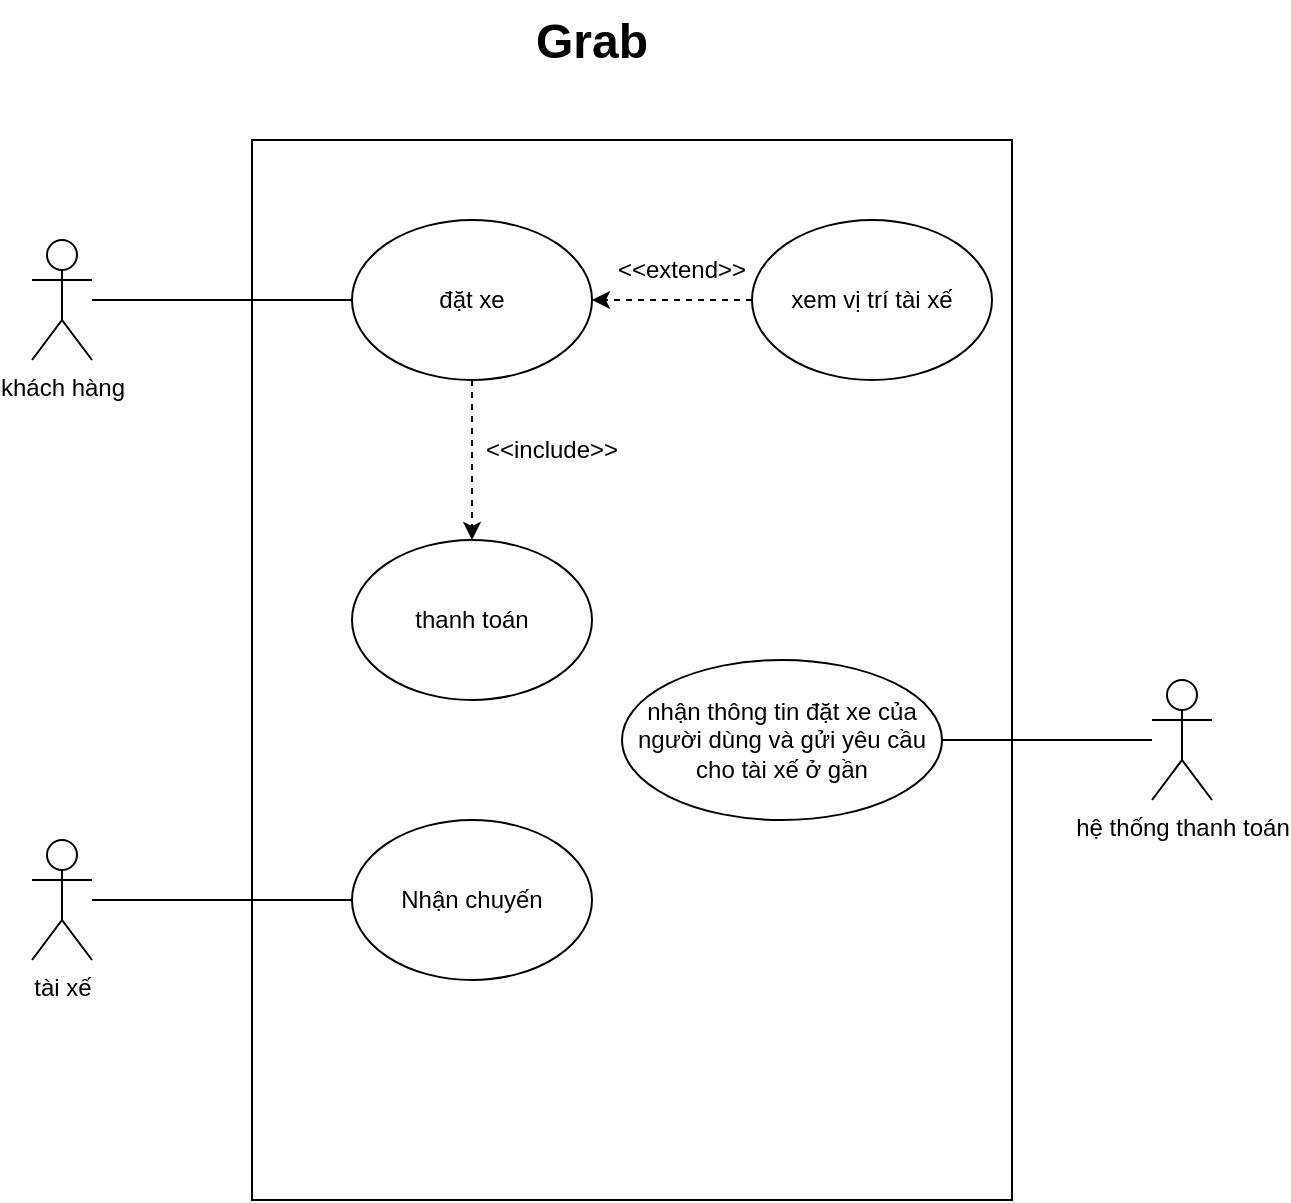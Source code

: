 <mxfile version="28.2.8">
  <diagram name="Page-1" id="i4q4rQ7qKlnmohWg2s38">
    <mxGraphModel dx="1216" dy="905" grid="1" gridSize="10" guides="1" tooltips="1" connect="1" arrows="1" fold="1" page="1" pageScale="1" pageWidth="850" pageHeight="1100" math="0" shadow="0">
      <root>
        <mxCell id="0" />
        <mxCell id="1" parent="0" />
        <mxCell id="Wa7wuxHiSN3S0TaXRSGe-1" value="" style="rounded=0;whiteSpace=wrap;html=1;" vertex="1" parent="1">
          <mxGeometry x="240" y="90" width="380" height="530" as="geometry" />
        </mxCell>
        <mxCell id="Wa7wuxHiSN3S0TaXRSGe-2" style="edgeStyle=orthogonalEdgeStyle;rounded=0;orthogonalLoop=1;jettySize=auto;html=1;entryX=0;entryY=0.5;entryDx=0;entryDy=0;endArrow=none;endFill=0;" edge="1" parent="1" source="Wa7wuxHiSN3S0TaXRSGe-3" target="Wa7wuxHiSN3S0TaXRSGe-9">
          <mxGeometry relative="1" as="geometry" />
        </mxCell>
        <mxCell id="Wa7wuxHiSN3S0TaXRSGe-3" value="khách hàng" style="shape=umlActor;verticalLabelPosition=bottom;verticalAlign=top;html=1;outlineConnect=0;" vertex="1" parent="1">
          <mxGeometry x="130" y="140" width="30" height="60" as="geometry" />
        </mxCell>
        <mxCell id="Wa7wuxHiSN3S0TaXRSGe-20" style="edgeStyle=orthogonalEdgeStyle;rounded=0;orthogonalLoop=1;jettySize=auto;html=1;entryX=0;entryY=0.5;entryDx=0;entryDy=0;endArrow=none;endFill=0;" edge="1" parent="1" source="Wa7wuxHiSN3S0TaXRSGe-4" target="Wa7wuxHiSN3S0TaXRSGe-17">
          <mxGeometry relative="1" as="geometry" />
        </mxCell>
        <mxCell id="Wa7wuxHiSN3S0TaXRSGe-4" value="tài xế" style="shape=umlActor;verticalLabelPosition=bottom;verticalAlign=top;html=1;outlineConnect=0;" vertex="1" parent="1">
          <mxGeometry x="130" y="440" width="30" height="60" as="geometry" />
        </mxCell>
        <mxCell id="Wa7wuxHiSN3S0TaXRSGe-22" style="edgeStyle=orthogonalEdgeStyle;rounded=0;orthogonalLoop=1;jettySize=auto;html=1;entryX=1;entryY=0.5;entryDx=0;entryDy=0;endArrow=none;endFill=0;" edge="1" parent="1" source="Wa7wuxHiSN3S0TaXRSGe-5" target="Wa7wuxHiSN3S0TaXRSGe-21">
          <mxGeometry relative="1" as="geometry" />
        </mxCell>
        <mxCell id="Wa7wuxHiSN3S0TaXRSGe-5" value="hệ thống thanh toán" style="shape=umlActor;verticalLabelPosition=bottom;verticalAlign=top;html=1;outlineConnect=0;" vertex="1" parent="1">
          <mxGeometry x="690" y="360" width="30" height="60" as="geometry" />
        </mxCell>
        <mxCell id="Wa7wuxHiSN3S0TaXRSGe-6" style="edgeStyle=orthogonalEdgeStyle;rounded=0;orthogonalLoop=1;jettySize=auto;html=1;entryX=1;entryY=0.5;entryDx=0;entryDy=0;dashed=1;" edge="1" parent="1" source="Wa7wuxHiSN3S0TaXRSGe-7" target="Wa7wuxHiSN3S0TaXRSGe-9">
          <mxGeometry relative="1" as="geometry" />
        </mxCell>
        <mxCell id="Wa7wuxHiSN3S0TaXRSGe-7" value="xem vị trí tài xế" style="ellipse;whiteSpace=wrap;html=1;" vertex="1" parent="1">
          <mxGeometry x="490" y="130" width="120" height="80" as="geometry" />
        </mxCell>
        <mxCell id="Wa7wuxHiSN3S0TaXRSGe-8" style="edgeStyle=orthogonalEdgeStyle;rounded=0;orthogonalLoop=1;jettySize=auto;html=1;dashed=1;" edge="1" parent="1" source="Wa7wuxHiSN3S0TaXRSGe-9" target="Wa7wuxHiSN3S0TaXRSGe-10">
          <mxGeometry relative="1" as="geometry" />
        </mxCell>
        <mxCell id="Wa7wuxHiSN3S0TaXRSGe-9" value="đặt xe" style="ellipse;whiteSpace=wrap;html=1;" vertex="1" parent="1">
          <mxGeometry x="290" y="130" width="120" height="80" as="geometry" />
        </mxCell>
        <mxCell id="Wa7wuxHiSN3S0TaXRSGe-10" value="thanh toán" style="ellipse;whiteSpace=wrap;html=1;" vertex="1" parent="1">
          <mxGeometry x="290" y="290" width="120" height="80" as="geometry" />
        </mxCell>
        <mxCell id="Wa7wuxHiSN3S0TaXRSGe-13" value="&amp;lt;&amp;lt;extend&amp;gt;&amp;gt;" style="text;html=1;whiteSpace=wrap;strokeColor=none;fillColor=none;align=center;verticalAlign=middle;rounded=0;" vertex="1" parent="1">
          <mxGeometry x="425" y="140" width="60" height="30" as="geometry" />
        </mxCell>
        <mxCell id="Wa7wuxHiSN3S0TaXRSGe-14" value="&amp;lt;&amp;lt;include&amp;gt;&amp;gt;" style="text;html=1;whiteSpace=wrap;strokeColor=none;fillColor=none;align=center;verticalAlign=middle;rounded=0;" vertex="1" parent="1">
          <mxGeometry x="360" y="230" width="60" height="30" as="geometry" />
        </mxCell>
        <mxCell id="Wa7wuxHiSN3S0TaXRSGe-16" value="&lt;h1 style=&quot;margin-top: 0px;&quot;&gt;Grab&lt;/h1&gt;" style="text;html=1;whiteSpace=wrap;overflow=hidden;rounded=0;" vertex="1" parent="1">
          <mxGeometry x="380" y="20" width="180" height="120" as="geometry" />
        </mxCell>
        <mxCell id="Wa7wuxHiSN3S0TaXRSGe-17" value="Nhận chuyến" style="ellipse;whiteSpace=wrap;html=1;" vertex="1" parent="1">
          <mxGeometry x="290" y="430" width="120" height="80" as="geometry" />
        </mxCell>
        <mxCell id="Wa7wuxHiSN3S0TaXRSGe-21" value="nhận thông tin đặt xe của người dùng và gửi yêu cầu cho tài xế ở gần" style="ellipse;whiteSpace=wrap;html=1;" vertex="1" parent="1">
          <mxGeometry x="425" y="350" width="160" height="80" as="geometry" />
        </mxCell>
      </root>
    </mxGraphModel>
  </diagram>
</mxfile>
